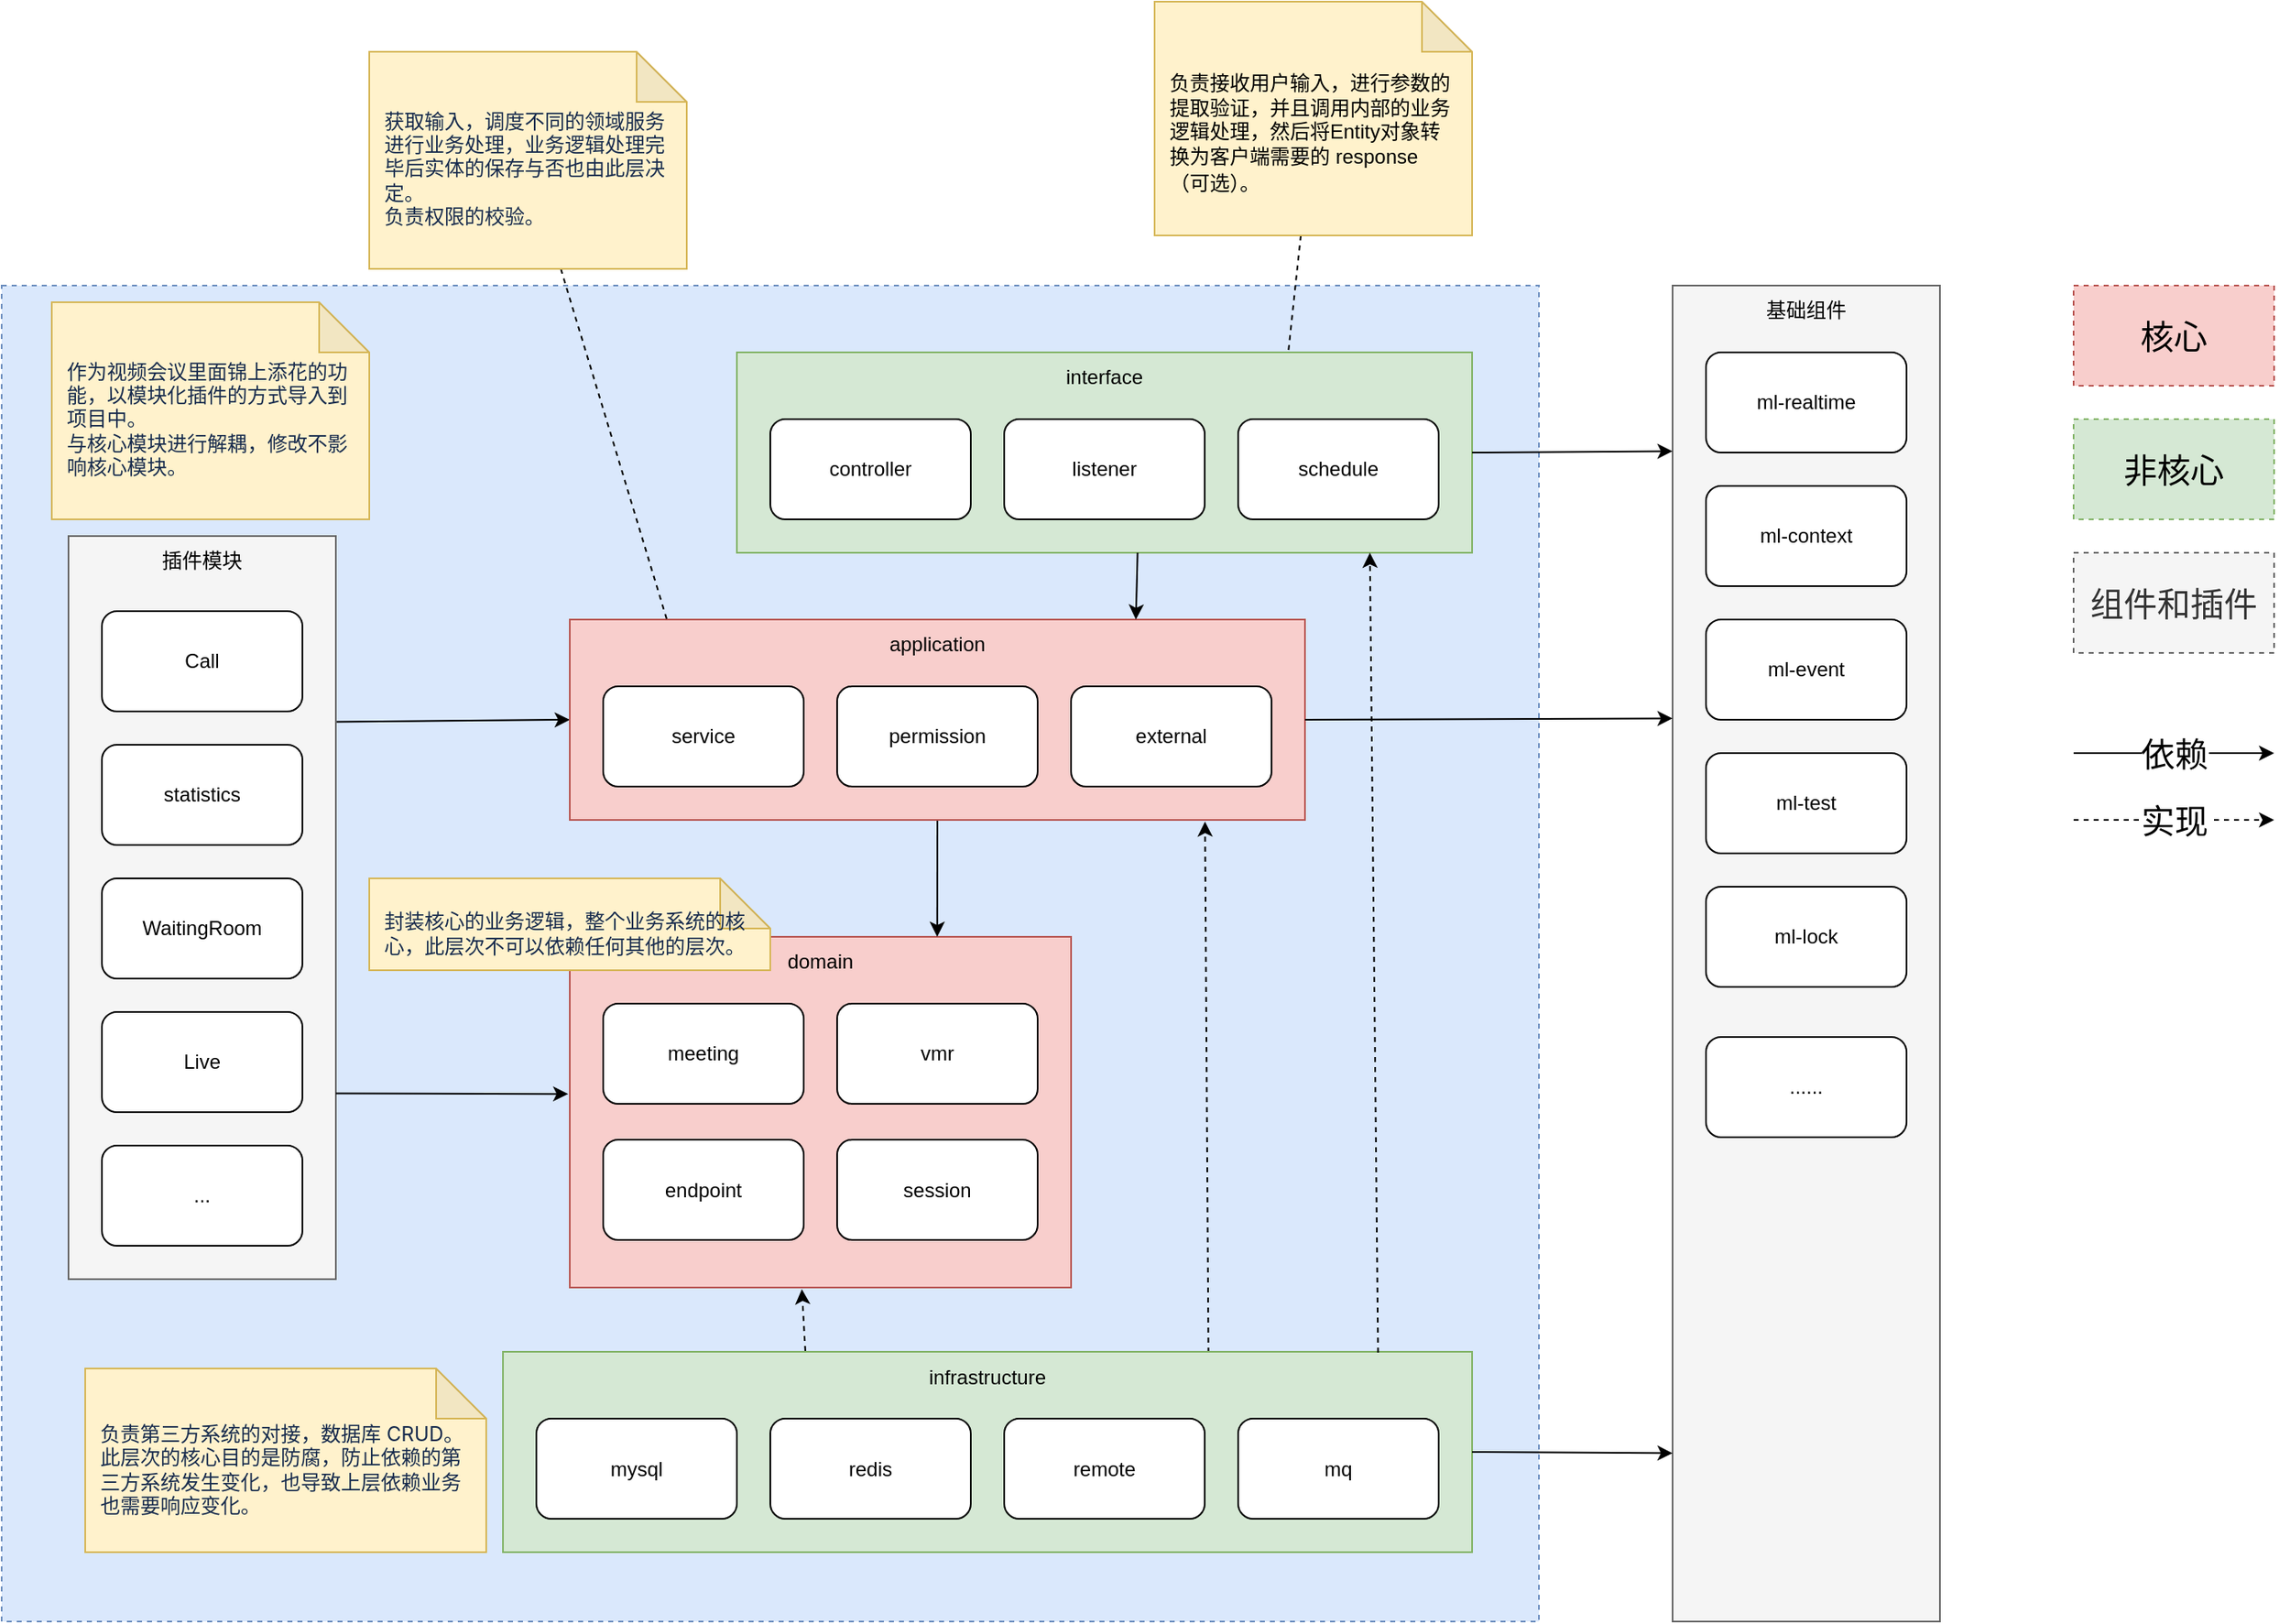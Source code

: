 <mxfile version="22.1.16" type="github">
  <diagram name="第 1 页" id="i8I0qbIGQkquBz6cM1Od">
    <mxGraphModel dx="2261" dy="1999" grid="1" gridSize="10" guides="1" tooltips="1" connect="1" arrows="1" fold="1" page="1" pageScale="1" pageWidth="827" pageHeight="1169" math="0" shadow="0">
      <root>
        <mxCell id="0" />
        <mxCell id="1" parent="0" />
        <mxCell id="KtRh5TlnGI-o3xj1Ij0B-10" value="" style="whiteSpace=wrap;html=1;dashed=1;fillColor=#dae8fc;strokeColor=#6c8ebf;" vertex="1" parent="1">
          <mxGeometry x="-200" y="-200" width="920" height="800" as="geometry" />
        </mxCell>
        <mxCell id="KtRh5TlnGI-o3xj1Ij0B-8" style="rounded=0;orthogonalLoop=1;jettySize=auto;html=1;exitX=1;exitY=0.25;exitDx=0;exitDy=0;entryX=0;entryY=0.5;entryDx=0;entryDy=0;" edge="1" parent="1" source="LELAaeM1Bo-R83_nBZIY-37" target="LELAaeM1Bo-R83_nBZIY-2">
          <mxGeometry relative="1" as="geometry" />
        </mxCell>
        <mxCell id="LELAaeM1Bo-R83_nBZIY-37" value="" style="rounded=0;whiteSpace=wrap;html=1;fillColor=#f5f5f5;strokeColor=#666666;fontColor=#333333;" parent="1" vertex="1">
          <mxGeometry x="-160" y="-50" width="160" height="445" as="geometry" />
        </mxCell>
        <mxCell id="LELAaeM1Bo-R83_nBZIY-17" value="" style="rounded=0;whiteSpace=wrap;html=1;fillColor=#f8cecc;strokeColor=#b85450;" parent="1" vertex="1">
          <mxGeometry x="140" y="190" width="300" height="210" as="geometry" />
        </mxCell>
        <mxCell id="LELAaeM1Bo-R83_nBZIY-23" style="rounded=0;orthogonalLoop=1;jettySize=auto;html=1;entryX=0.733;entryY=0;entryDx=0;entryDy=0;exitX=0.5;exitY=1;exitDx=0;exitDy=0;entryPerimeter=0;" parent="1" source="LELAaeM1Bo-R83_nBZIY-2" target="LELAaeM1Bo-R83_nBZIY-17" edge="1">
          <mxGeometry relative="1" as="geometry" />
        </mxCell>
        <mxCell id="LELAaeM1Bo-R83_nBZIY-2" value="" style="rounded=0;whiteSpace=wrap;html=1;fillColor=#f8cecc;strokeColor=#b85450;" parent="1" vertex="1">
          <mxGeometry x="140" width="440" height="120" as="geometry" />
        </mxCell>
        <mxCell id="LELAaeM1Bo-R83_nBZIY-3" value="" style="rounded=0;whiteSpace=wrap;html=1;fillColor=#d5e8d4;strokeColor=#82b366;" parent="1" vertex="1">
          <mxGeometry x="240" y="-160" width="440" height="120" as="geometry" />
        </mxCell>
        <mxCell id="LELAaeM1Bo-R83_nBZIY-51" style="rounded=0;orthogonalLoop=1;jettySize=auto;html=1;dashed=1;exitX=0.312;exitY=-0.004;exitDx=0;exitDy=0;exitPerimeter=0;entryX=0.463;entryY=1.005;entryDx=0;entryDy=0;entryPerimeter=0;" parent="1" source="LELAaeM1Bo-R83_nBZIY-4" target="LELAaeM1Bo-R83_nBZIY-17" edge="1">
          <mxGeometry relative="1" as="geometry">
            <mxPoint x="520" y="370" as="targetPoint" />
          </mxGeometry>
        </mxCell>
        <mxCell id="KtRh5TlnGI-o3xj1Ij0B-5" style="rounded=0;orthogonalLoop=1;jettySize=auto;html=1;exitX=0.728;exitY=0.004;exitDx=0;exitDy=0;entryX=0.864;entryY=1.008;entryDx=0;entryDy=0;dashed=1;entryPerimeter=0;exitPerimeter=0;" edge="1" parent="1" source="LELAaeM1Bo-R83_nBZIY-4" target="LELAaeM1Bo-R83_nBZIY-2">
          <mxGeometry relative="1" as="geometry" />
        </mxCell>
        <mxCell id="LELAaeM1Bo-R83_nBZIY-4" value="" style="rounded=0;whiteSpace=wrap;html=1;fillColor=#d5e8d4;strokeColor=#82b366;" parent="1" vertex="1">
          <mxGeometry x="100" y="438.5" width="580" height="120" as="geometry" />
        </mxCell>
        <mxCell id="LELAaeM1Bo-R83_nBZIY-6" value="session" style="rounded=1;whiteSpace=wrap;html=1;" parent="1" vertex="1">
          <mxGeometry x="300" y="311.5" width="120" height="60" as="geometry" />
        </mxCell>
        <mxCell id="LELAaeM1Bo-R83_nBZIY-7" value="endpoint" style="rounded=1;whiteSpace=wrap;html=1;" parent="1" vertex="1">
          <mxGeometry x="160" y="311.5" width="120" height="60" as="geometry" />
        </mxCell>
        <mxCell id="LELAaeM1Bo-R83_nBZIY-11" value="meeting" style="rounded=1;whiteSpace=wrap;html=1;" parent="1" vertex="1">
          <mxGeometry x="160" y="230" width="120" height="60" as="geometry" />
        </mxCell>
        <mxCell id="LELAaeM1Bo-R83_nBZIY-12" value="vmr" style="rounded=1;whiteSpace=wrap;html=1;" parent="1" vertex="1">
          <mxGeometry x="300" y="230" width="120" height="60" as="geometry" />
        </mxCell>
        <mxCell id="LELAaeM1Bo-R83_nBZIY-31" style="edgeStyle=orthogonalEdgeStyle;rounded=0;orthogonalLoop=1;jettySize=auto;html=1;exitX=0.5;exitY=1;exitDx=0;exitDy=0;" parent="1" source="LELAaeM1Bo-R83_nBZIY-17" target="LELAaeM1Bo-R83_nBZIY-17" edge="1">
          <mxGeometry relative="1" as="geometry" />
        </mxCell>
        <mxCell id="LELAaeM1Bo-R83_nBZIY-32" value="domain" style="text;html=1;strokeColor=none;fillColor=none;align=center;verticalAlign=middle;whiteSpace=wrap;rounded=0;" parent="1" vertex="1">
          <mxGeometry x="250" y="190" width="80" height="30" as="geometry" />
        </mxCell>
        <mxCell id="LELAaeM1Bo-R83_nBZIY-33" value="Call" style="rounded=1;whiteSpace=wrap;html=1;" parent="1" vertex="1">
          <mxGeometry x="-140" y="-5" width="120" height="60" as="geometry" />
        </mxCell>
        <mxCell id="LELAaeM1Bo-R83_nBZIY-34" value="statistics" style="rounded=1;whiteSpace=wrap;html=1;" parent="1" vertex="1">
          <mxGeometry x="-140" y="75" width="120" height="60" as="geometry" />
        </mxCell>
        <mxCell id="LELAaeM1Bo-R83_nBZIY-35" value="WaitingRoom" style="rounded=1;whiteSpace=wrap;html=1;" parent="1" vertex="1">
          <mxGeometry x="-140" y="155" width="120" height="60" as="geometry" />
        </mxCell>
        <mxCell id="LELAaeM1Bo-R83_nBZIY-36" value="Live" style="rounded=1;whiteSpace=wrap;html=1;" parent="1" vertex="1">
          <mxGeometry x="-140" y="235" width="120" height="60" as="geometry" />
        </mxCell>
        <mxCell id="LELAaeM1Bo-R83_nBZIY-38" value="external" style="rounded=1;whiteSpace=wrap;html=1;" parent="1" vertex="1">
          <mxGeometry x="440" y="40" width="120" height="60" as="geometry" />
        </mxCell>
        <mxCell id="LELAaeM1Bo-R83_nBZIY-40" value="..." style="rounded=1;whiteSpace=wrap;html=1;" parent="1" vertex="1">
          <mxGeometry x="-140" y="315" width="120" height="60" as="geometry" />
        </mxCell>
        <mxCell id="LELAaeM1Bo-R83_nBZIY-41" value="插件模块" style="text;html=1;strokeColor=none;fillColor=none;align=center;verticalAlign=middle;whiteSpace=wrap;rounded=0;" parent="1" vertex="1">
          <mxGeometry x="-110" y="-50" width="60" height="30" as="geometry" />
        </mxCell>
        <mxCell id="v2mvpird8HXK62l_gIRP-1" value="service" style="rounded=1;whiteSpace=wrap;html=1;" parent="1" vertex="1">
          <mxGeometry x="160" y="40" width="120" height="60" as="geometry" />
        </mxCell>
        <mxCell id="v2mvpird8HXK62l_gIRP-2" value="permission" style="rounded=1;whiteSpace=wrap;html=1;" parent="1" vertex="1">
          <mxGeometry x="300" y="40" width="120" height="60" as="geometry" />
        </mxCell>
        <mxCell id="v2mvpird8HXK62l_gIRP-4" value="application" style="text;html=1;strokeColor=none;fillColor=none;align=center;verticalAlign=middle;whiteSpace=wrap;rounded=0;" parent="1" vertex="1">
          <mxGeometry x="320" width="80" height="30" as="geometry" />
        </mxCell>
        <mxCell id="v2mvpird8HXK62l_gIRP-5" value="" style="endArrow=classic;html=1;rounded=0;exitX=0.545;exitY=1;exitDx=0;exitDy=0;entryX=0.77;entryY=0;entryDx=0;entryDy=0;exitPerimeter=0;entryPerimeter=0;" parent="1" source="LELAaeM1Bo-R83_nBZIY-3" target="LELAaeM1Bo-R83_nBZIY-2" edge="1">
          <mxGeometry width="50" height="50" relative="1" as="geometry">
            <mxPoint x="580" y="100" as="sourcePoint" />
            <mxPoint x="630" y="50" as="targetPoint" />
          </mxGeometry>
        </mxCell>
        <mxCell id="v2mvpird8HXK62l_gIRP-8" value="controller" style="rounded=1;whiteSpace=wrap;html=1;" parent="1" vertex="1">
          <mxGeometry x="260" y="-120" width="120" height="60" as="geometry" />
        </mxCell>
        <mxCell id="v2mvpird8HXK62l_gIRP-9" value="interface" style="text;html=1;strokeColor=none;fillColor=none;align=center;verticalAlign=middle;whiteSpace=wrap;rounded=0;" parent="1" vertex="1">
          <mxGeometry x="420" y="-160" width="80" height="30" as="geometry" />
        </mxCell>
        <mxCell id="v2mvpird8HXK62l_gIRP-10" value="listener" style="rounded=1;whiteSpace=wrap;html=1;" parent="1" vertex="1">
          <mxGeometry x="400" y="-120" width="120" height="60" as="geometry" />
        </mxCell>
        <mxCell id="v2mvpird8HXK62l_gIRP-11" value="schedule" style="rounded=1;whiteSpace=wrap;html=1;" parent="1" vertex="1">
          <mxGeometry x="540" y="-120" width="120" height="60" as="geometry" />
        </mxCell>
        <mxCell id="v2mvpird8HXK62l_gIRP-13" value="infrastructure" style="text;html=1;strokeColor=none;fillColor=none;align=center;verticalAlign=middle;whiteSpace=wrap;rounded=0;" parent="1" vertex="1">
          <mxGeometry x="350" y="438.5" width="80" height="30" as="geometry" />
        </mxCell>
        <mxCell id="v2mvpird8HXK62l_gIRP-14" value="mysql&lt;br&gt;" style="rounded=1;whiteSpace=wrap;html=1;" parent="1" vertex="1">
          <mxGeometry x="120" y="478.5" width="120" height="60" as="geometry" />
        </mxCell>
        <mxCell id="v2mvpird8HXK62l_gIRP-15" value="redis" style="rounded=1;whiteSpace=wrap;html=1;" parent="1" vertex="1">
          <mxGeometry x="260" y="478.5" width="120" height="60" as="geometry" />
        </mxCell>
        <mxCell id="v2mvpird8HXK62l_gIRP-17" value="remote" style="rounded=1;whiteSpace=wrap;html=1;" parent="1" vertex="1">
          <mxGeometry x="400" y="478.5" width="120" height="60" as="geometry" />
        </mxCell>
        <mxCell id="v2mvpird8HXK62l_gIRP-18" value="mq" style="rounded=1;whiteSpace=wrap;html=1;" parent="1" vertex="1">
          <mxGeometry x="540" y="478.5" width="120" height="60" as="geometry" />
        </mxCell>
        <mxCell id="KtRh5TlnGI-o3xj1Ij0B-6" style="rounded=0;orthogonalLoop=1;jettySize=auto;html=1;exitX=0.903;exitY=0.004;exitDx=0;exitDy=0;entryX=0.861;entryY=1;entryDx=0;entryDy=0;dashed=1;exitPerimeter=0;entryPerimeter=0;" edge="1" parent="1" source="LELAaeM1Bo-R83_nBZIY-4" target="LELAaeM1Bo-R83_nBZIY-3">
          <mxGeometry relative="1" as="geometry">
            <mxPoint x="545" y="449" as="sourcePoint" />
            <mxPoint x="480" y="250" as="targetPoint" />
          </mxGeometry>
        </mxCell>
        <mxCell id="KtRh5TlnGI-o3xj1Ij0B-9" style="rounded=0;orthogonalLoop=1;jettySize=auto;html=1;exitX=1;exitY=0.75;exitDx=0;exitDy=0;entryX=-0.003;entryY=0.448;entryDx=0;entryDy=0;entryPerimeter=0;" edge="1" parent="1" source="LELAaeM1Bo-R83_nBZIY-37" target="LELAaeM1Bo-R83_nBZIY-17">
          <mxGeometry relative="1" as="geometry">
            <mxPoint y="281" as="sourcePoint" />
            <mxPoint x="140" y="280" as="targetPoint" />
          </mxGeometry>
        </mxCell>
        <mxCell id="KtRh5TlnGI-o3xj1Ij0B-11" value="" style="whiteSpace=wrap;html=1;fillColor=#f5f5f5;fontColor=#333333;strokeColor=#666666;" vertex="1" parent="1">
          <mxGeometry x="800" y="-200" width="160" height="800" as="geometry" />
        </mxCell>
        <mxCell id="KtRh5TlnGI-o3xj1Ij0B-12" value="&lt;font style=&quot;font-size: 20px;&quot;&gt;核心&lt;/font&gt;" style="rounded=0;whiteSpace=wrap;html=1;fillColor=#f8cecc;strokeColor=#b85450;dashed=1;" vertex="1" parent="1">
          <mxGeometry x="1040" y="-200" width="120" height="60" as="geometry" />
        </mxCell>
        <mxCell id="KtRh5TlnGI-o3xj1Ij0B-13" value="&lt;font style=&quot;font-size: 20px;&quot;&gt;非核心&lt;/font&gt;" style="rounded=0;whiteSpace=wrap;html=1;fillColor=#d5e8d4;strokeColor=#82b366;dashed=1;" vertex="1" parent="1">
          <mxGeometry x="1040" y="-120" width="120" height="60" as="geometry" />
        </mxCell>
        <mxCell id="KtRh5TlnGI-o3xj1Ij0B-15" value="" style="endArrow=classic;html=1;rounded=0;targetPerimeterSpacing=0;jumpSize=6;" edge="1" parent="1">
          <mxGeometry width="50" height="50" relative="1" as="geometry">
            <mxPoint x="1040" y="80" as="sourcePoint" />
            <mxPoint x="1160" y="80" as="targetPoint" />
          </mxGeometry>
        </mxCell>
        <mxCell id="KtRh5TlnGI-o3xj1Ij0B-16" value="&lt;font style=&quot;font-size: 20px;&quot;&gt;依赖&lt;/font&gt;" style="edgeLabel;html=1;align=center;verticalAlign=middle;resizable=0;points=[];" vertex="1" connectable="0" parent="KtRh5TlnGI-o3xj1Ij0B-15">
          <mxGeometry x="0.117" y="-3" relative="1" as="geometry">
            <mxPoint x="-7" y="-3" as="offset" />
          </mxGeometry>
        </mxCell>
        <mxCell id="KtRh5TlnGI-o3xj1Ij0B-17" value="" style="endArrow=classic;html=1;rounded=0;dashed=1;" edge="1" parent="1">
          <mxGeometry width="50" height="50" relative="1" as="geometry">
            <mxPoint x="1040" y="120" as="sourcePoint" />
            <mxPoint x="1160" y="120" as="targetPoint" />
          </mxGeometry>
        </mxCell>
        <mxCell id="KtRh5TlnGI-o3xj1Ij0B-18" value="&lt;font style=&quot;font-size: 20px;&quot;&gt;实现&lt;/font&gt;" style="edgeLabel;html=1;align=center;verticalAlign=middle;resizable=0;points=[];" vertex="1" connectable="0" parent="KtRh5TlnGI-o3xj1Ij0B-17">
          <mxGeometry x="0.117" y="-3" relative="1" as="geometry">
            <mxPoint x="-7" y="-3" as="offset" />
          </mxGeometry>
        </mxCell>
        <mxCell id="KtRh5TlnGI-o3xj1Ij0B-19" value="&lt;font style=&quot;font-size: 20px;&quot;&gt;组件和插件&lt;/font&gt;" style="rounded=0;whiteSpace=wrap;html=1;fillColor=#f5f5f5;strokeColor=#666666;fontColor=#333333;dashed=1;" vertex="1" parent="1">
          <mxGeometry x="1040" y="-40" width="120" height="60" as="geometry" />
        </mxCell>
        <mxCell id="KtRh5TlnGI-o3xj1Ij0B-20" value="ml-realtime" style="rounded=1;whiteSpace=wrap;html=1;" vertex="1" parent="1">
          <mxGeometry x="820" y="-160" width="120" height="60" as="geometry" />
        </mxCell>
        <mxCell id="KtRh5TlnGI-o3xj1Ij0B-21" value="基础组件" style="text;html=1;strokeColor=none;fillColor=none;align=center;verticalAlign=middle;whiteSpace=wrap;rounded=0;" vertex="1" parent="1">
          <mxGeometry x="840" y="-200" width="80" height="30" as="geometry" />
        </mxCell>
        <mxCell id="KtRh5TlnGI-o3xj1Ij0B-22" value="ml-context" style="rounded=1;whiteSpace=wrap;html=1;" vertex="1" parent="1">
          <mxGeometry x="820" y="-80" width="120" height="60" as="geometry" />
        </mxCell>
        <mxCell id="KtRh5TlnGI-o3xj1Ij0B-23" value="ml-event" style="rounded=1;whiteSpace=wrap;html=1;" vertex="1" parent="1">
          <mxGeometry x="820" width="120" height="60" as="geometry" />
        </mxCell>
        <mxCell id="KtRh5TlnGI-o3xj1Ij0B-24" value="ml-test" style="rounded=1;whiteSpace=wrap;html=1;" vertex="1" parent="1">
          <mxGeometry x="820" y="80" width="120" height="60" as="geometry" />
        </mxCell>
        <mxCell id="KtRh5TlnGI-o3xj1Ij0B-25" value="ml-lock" style="rounded=1;whiteSpace=wrap;html=1;" vertex="1" parent="1">
          <mxGeometry x="820" y="160" width="120" height="60" as="geometry" />
        </mxCell>
        <mxCell id="KtRh5TlnGI-o3xj1Ij0B-26" value="......" style="rounded=1;whiteSpace=wrap;html=1;" vertex="1" parent="1">
          <mxGeometry x="820" y="250" width="120" height="60" as="geometry" />
        </mxCell>
        <mxCell id="KtRh5TlnGI-o3xj1Ij0B-28" value="" style="endArrow=classic;html=1;rounded=0;exitX=1;exitY=0.5;exitDx=0;exitDy=0;entryX=0;entryY=0.124;entryDx=0;entryDy=0;entryPerimeter=0;" edge="1" parent="1" source="LELAaeM1Bo-R83_nBZIY-3" target="KtRh5TlnGI-o3xj1Ij0B-11">
          <mxGeometry width="50" height="50" relative="1" as="geometry">
            <mxPoint x="490" y="-30" as="sourcePoint" />
            <mxPoint x="489" y="10" as="targetPoint" />
          </mxGeometry>
        </mxCell>
        <mxCell id="KtRh5TlnGI-o3xj1Ij0B-29" value="" style="endArrow=classic;html=1;rounded=0;exitX=1;exitY=0.5;exitDx=0;exitDy=0;entryX=0;entryY=0.324;entryDx=0;entryDy=0;entryPerimeter=0;" edge="1" parent="1" source="LELAaeM1Bo-R83_nBZIY-2" target="KtRh5TlnGI-o3xj1Ij0B-11">
          <mxGeometry width="50" height="50" relative="1" as="geometry">
            <mxPoint x="690" y="-90" as="sourcePoint" />
            <mxPoint x="810" y="-91" as="targetPoint" />
          </mxGeometry>
        </mxCell>
        <mxCell id="KtRh5TlnGI-o3xj1Ij0B-31" value="" style="endArrow=classic;html=1;rounded=0;exitX=1;exitY=0.5;exitDx=0;exitDy=0;entryX=0;entryY=0.874;entryDx=0;entryDy=0;entryPerimeter=0;" edge="1" parent="1" source="LELAaeM1Bo-R83_nBZIY-4" target="KtRh5TlnGI-o3xj1Ij0B-11">
          <mxGeometry width="50" height="50" relative="1" as="geometry">
            <mxPoint x="590" y="70" as="sourcePoint" />
            <mxPoint x="810" y="69" as="targetPoint" />
          </mxGeometry>
        </mxCell>
        <mxCell id="KtRh5TlnGI-o3xj1Ij0B-34" style="rounded=0;orthogonalLoop=1;jettySize=auto;html=1;entryX=0.75;entryY=0;entryDx=0;entryDy=0;endArrow=none;endFill=0;dashed=1;" edge="1" parent="1" source="KtRh5TlnGI-o3xj1Ij0B-32" target="LELAaeM1Bo-R83_nBZIY-3">
          <mxGeometry relative="1" as="geometry" />
        </mxCell>
        <mxCell id="KtRh5TlnGI-o3xj1Ij0B-32" value="&lt;div style=&quot;text-align: left;&quot;&gt;负责接收用户输入，进行参数的提取验证，并且调用内部的业务逻辑处理，然后将Entity对象转换为客户端需要的 response（可选）。&lt;font face=&quot;-apple-system, system-ui, Segoe UI, Roboto, Oxygen, Ubuntu, Fira Sans, Droid Sans, Helvetica Neue, sans-serif&quot; color=&quot;#172b4d&quot;&gt;&lt;span style=&quot;font-size: 14px;&quot;&gt;&lt;br&gt;&lt;/span&gt;&lt;/font&gt;&lt;/div&gt;" style="shape=note;whiteSpace=wrap;html=1;backgroundOutline=1;darkOpacity=0.05;fillColor=#fff2cc;strokeColor=#d6b656;spacingLeft=8;spacingRight=8;spacingTop=8;spacingBottom=-10;" vertex="1" parent="1">
          <mxGeometry x="490" y="-370" width="190" height="140" as="geometry" />
        </mxCell>
        <mxCell id="KtRh5TlnGI-o3xj1Ij0B-36" style="rounded=0;orthogonalLoop=1;jettySize=auto;html=1;entryX=0.132;entryY=0;entryDx=0;entryDy=0;dashed=1;endArrow=none;endFill=0;entryPerimeter=0;" edge="1" parent="1" source="KtRh5TlnGI-o3xj1Ij0B-35" target="LELAaeM1Bo-R83_nBZIY-2">
          <mxGeometry relative="1" as="geometry" />
        </mxCell>
        <mxCell id="KtRh5TlnGI-o3xj1Ij0B-35" value="&lt;div style=&quot;text-align: left;&quot;&gt;&lt;font face=&quot;-apple-system, system-ui, Segoe UI, Roboto, Oxygen, Ubuntu, Fira Sans, Droid Sans, Helvetica Neue, sans-serif&quot; color=&quot;#172b4d&quot;&gt;&lt;div style=&quot;&quot;&gt;&lt;span style=&quot;background-color: initial;&quot;&gt;获取输入，调度不同的领域服务进行业务处理，业务逻辑处理完毕后实体的保存与否也由此层决定。&lt;/span&gt;&lt;br&gt;&lt;span style=&quot;background-color: initial;&quot;&gt;负责权限的校验。&lt;/span&gt;&lt;br&gt;&lt;/div&gt;&lt;/font&gt;&lt;/div&gt;" style="shape=note;whiteSpace=wrap;html=1;backgroundOutline=1;darkOpacity=0.05;fillColor=#fff2cc;strokeColor=#d6b656;spacingLeft=8;spacingRight=8;spacingBottom=-10;" vertex="1" parent="1">
          <mxGeometry x="20" y="-340" width="190" height="130" as="geometry" />
        </mxCell>
        <mxCell id="KtRh5TlnGI-o3xj1Ij0B-37" value="&lt;div style=&quot;text-align: left;&quot;&gt;&lt;font face=&quot;-apple-system, system-ui, Segoe UI, Roboto, Oxygen, Ubuntu, Fira Sans, Droid Sans, Helvetica Neue, sans-serif&quot; color=&quot;#172b4d&quot;&gt;&lt;div style=&quot;&quot;&gt;作为视频会议里面锦上添花的功能，以模块化插件的方式导入到项目中。&lt;br&gt;与核心模块进行解耦，修改不影响核心模块。&lt;/div&gt;&lt;/font&gt;&lt;/div&gt;" style="shape=note;whiteSpace=wrap;html=1;backgroundOutline=1;darkOpacity=0.05;fillColor=#fff2cc;strokeColor=#d6b656;spacingLeft=8;spacingRight=8;spacingBottom=-10;" vertex="1" parent="1">
          <mxGeometry x="-170" y="-190" width="190" height="130" as="geometry" />
        </mxCell>
        <mxCell id="KtRh5TlnGI-o3xj1Ij0B-38" value="&lt;div style=&quot;text-align: left;&quot;&gt;&lt;font face=&quot;-apple-system, system-ui, Segoe UI, Roboto, Oxygen, Ubuntu, Fira Sans, Droid Sans, Helvetica Neue, sans-serif&quot; color=&quot;#172b4d&quot;&gt;&lt;div style=&quot;&quot;&gt;封装核心的业务逻辑，整个业务系统的核心，此层次不可以依赖任何其他的层次。&lt;br&gt;&lt;/div&gt;&lt;/font&gt;&lt;/div&gt;" style="shape=note;whiteSpace=wrap;html=1;backgroundOutline=1;darkOpacity=0.05;fillColor=#fff2cc;strokeColor=#d6b656;spacingLeft=8;spacingRight=8;spacingBottom=-10;" vertex="1" parent="1">
          <mxGeometry x="20" y="155" width="240" height="55" as="geometry" />
        </mxCell>
        <mxCell id="KtRh5TlnGI-o3xj1Ij0B-40" value="&lt;div style=&quot;text-align: left;&quot;&gt;&lt;font face=&quot;-apple-system, system-ui, Segoe UI, Roboto, Oxygen, Ubuntu, Fira Sans, Droid Sans, Helvetica Neue, sans-serif&quot; color=&quot;#172b4d&quot;&gt;&lt;div style=&quot;&quot;&gt;负责第三方系统的对接，数据库 CRUD。此层次的核心目的是防腐，防止依赖的第三方系统发生变化，也导致上层依赖业务也需要响应变化。&lt;br&gt;&lt;/div&gt;&lt;/font&gt;&lt;/div&gt;" style="shape=note;whiteSpace=wrap;html=1;backgroundOutline=1;darkOpacity=0.05;fillColor=#fff2cc;strokeColor=#d6b656;spacingLeft=8;spacingRight=8;spacingBottom=-10;" vertex="1" parent="1">
          <mxGeometry x="-150" y="448.5" width="240" height="110" as="geometry" />
        </mxCell>
      </root>
    </mxGraphModel>
  </diagram>
</mxfile>

